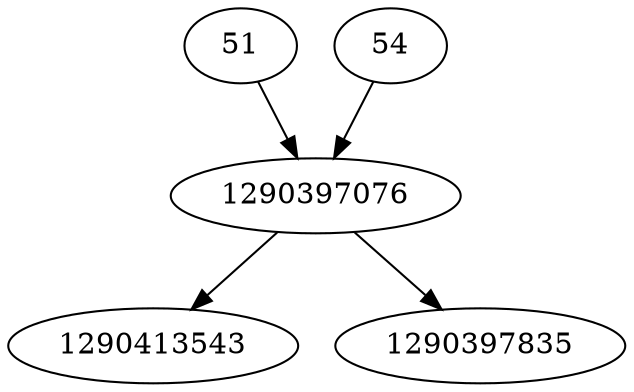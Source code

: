 strict digraph  {
1290413543;
1290397835;
51;
1290397076;
54;
51 -> 1290397076;
1290397076 -> 1290397835;
1290397076 -> 1290413543;
54 -> 1290397076;
}
